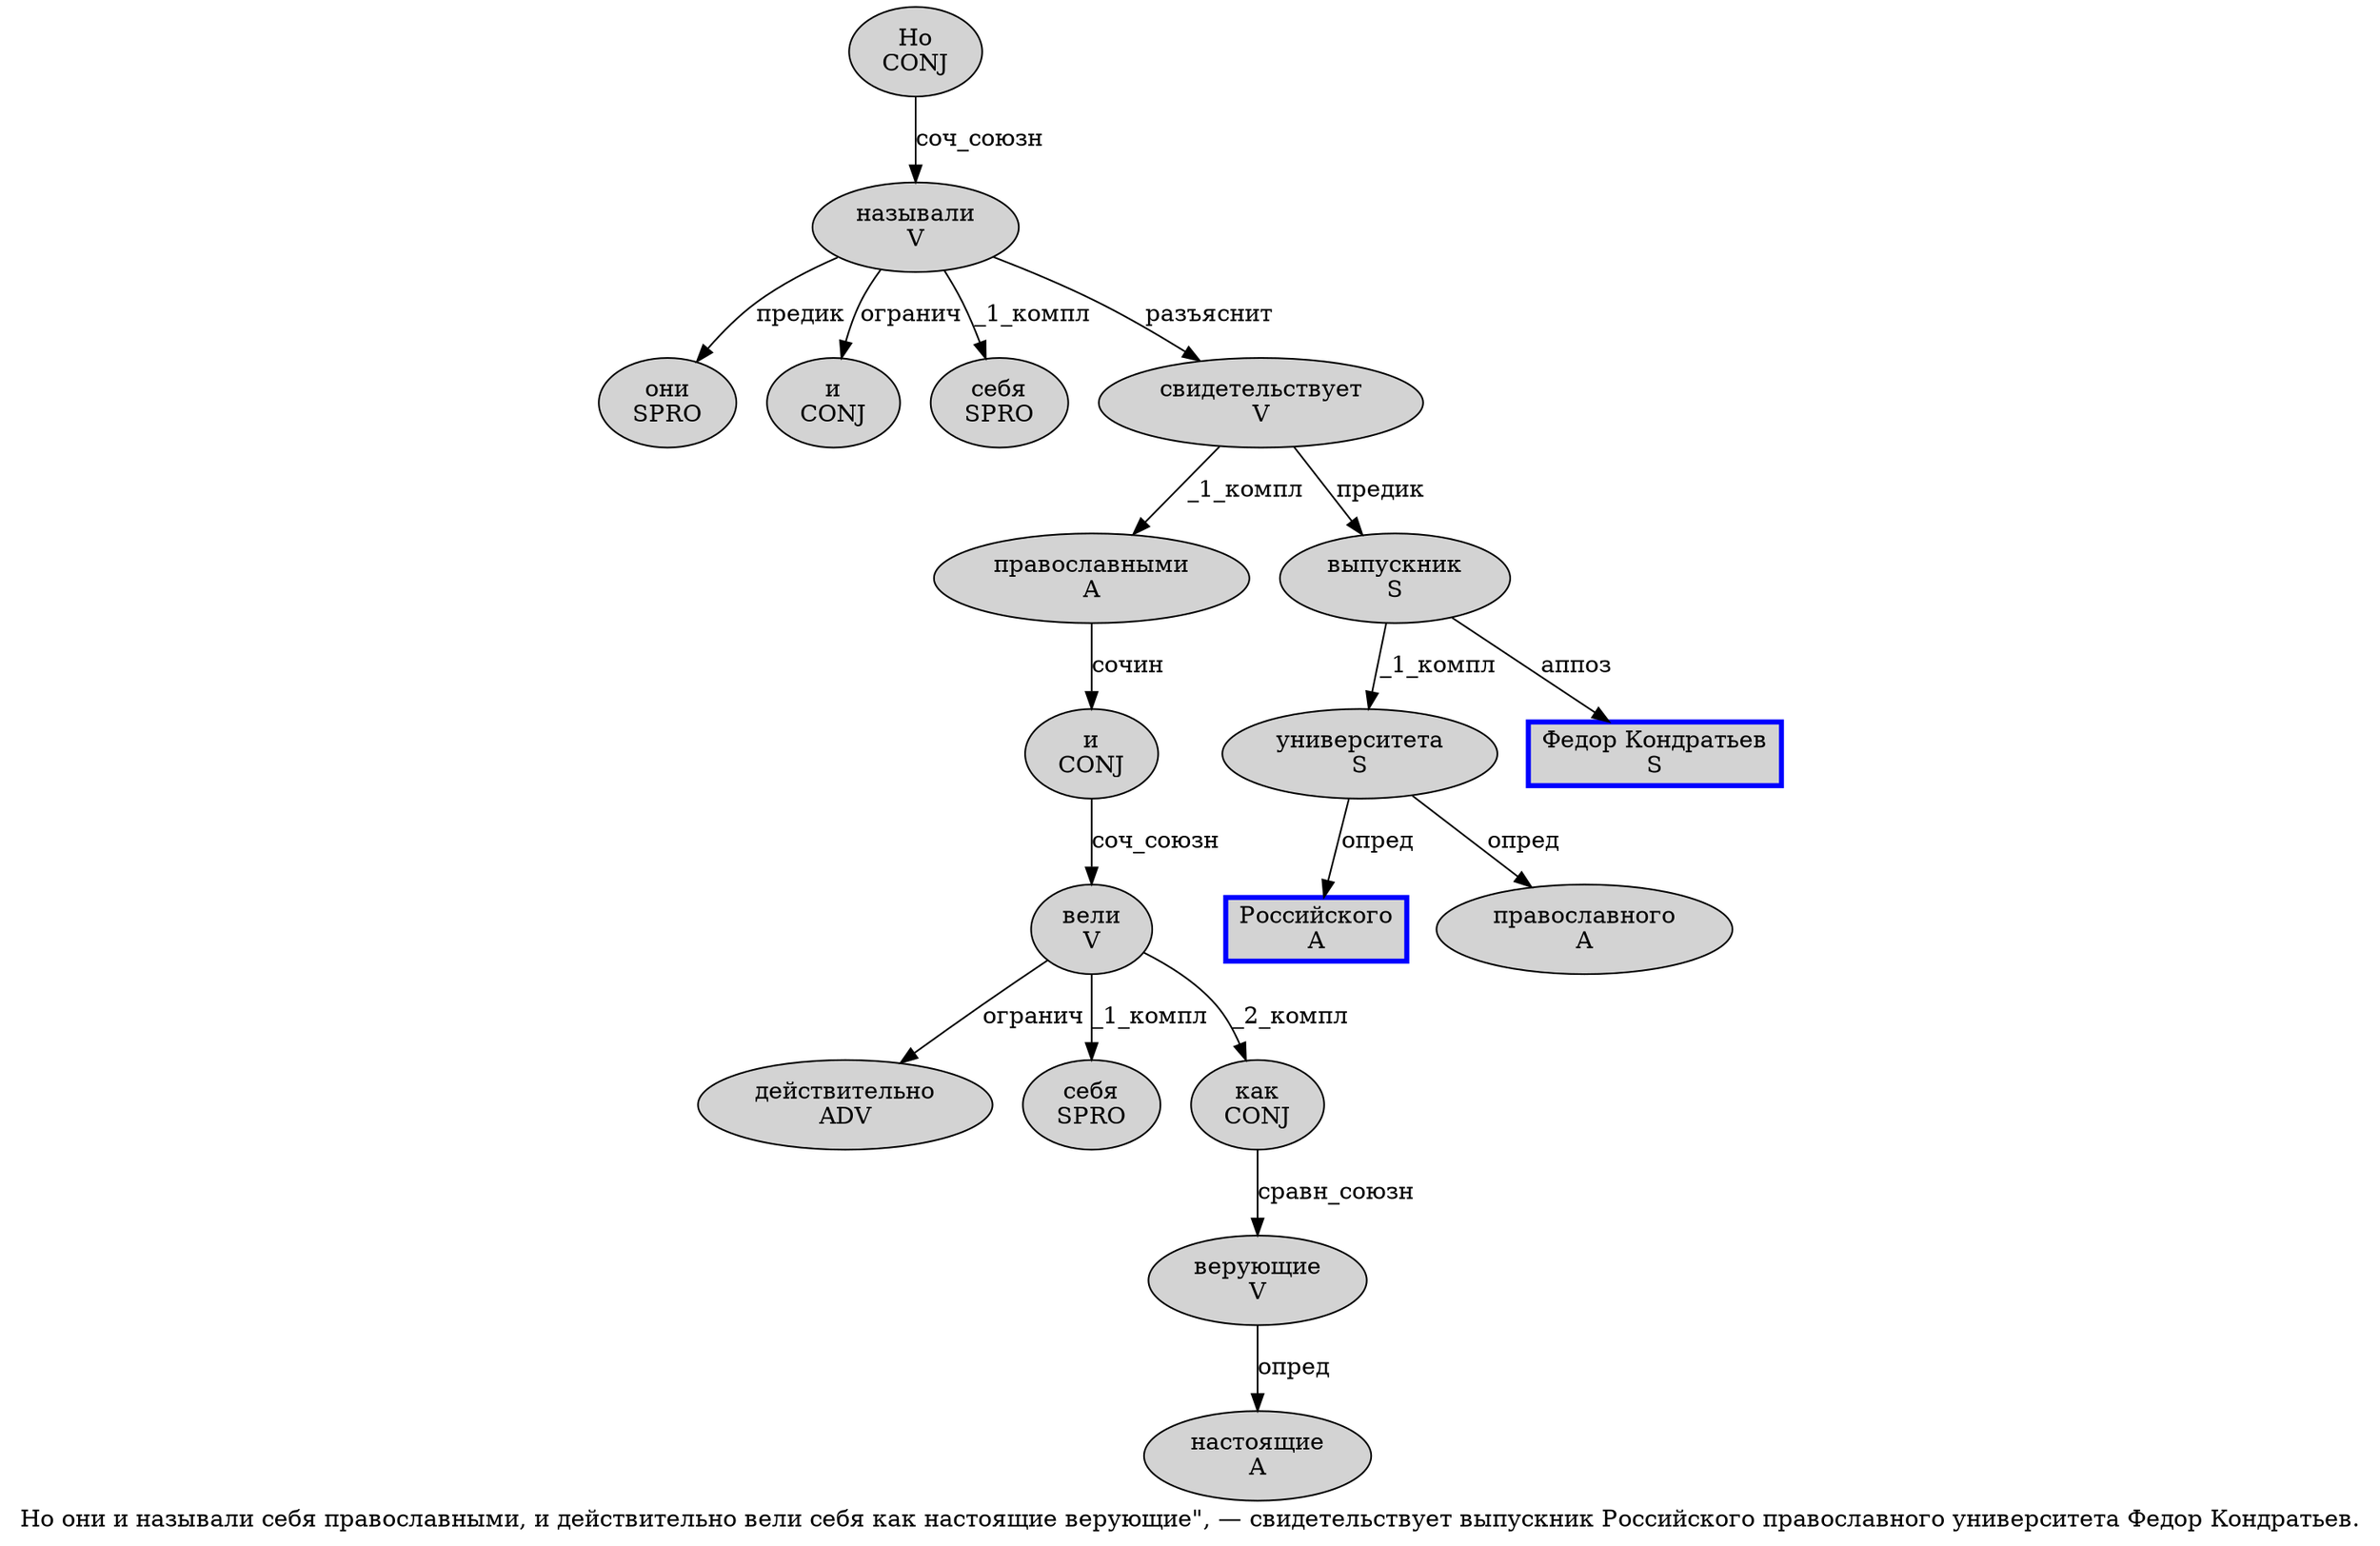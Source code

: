digraph SENTENCE_832 {
	graph [label="Но они и называли себя православными, и действительно вели себя как настоящие верующие\", — свидетельствует выпускник Российского православного университета Федор Кондратьев."]
	node [style=filled]
		0 [label="Но
CONJ" color="" fillcolor=lightgray penwidth=1 shape=ellipse]
		1 [label="они
SPRO" color="" fillcolor=lightgray penwidth=1 shape=ellipse]
		2 [label="и
CONJ" color="" fillcolor=lightgray penwidth=1 shape=ellipse]
		3 [label="называли
V" color="" fillcolor=lightgray penwidth=1 shape=ellipse]
		4 [label="себя
SPRO" color="" fillcolor=lightgray penwidth=1 shape=ellipse]
		5 [label="православными
A" color="" fillcolor=lightgray penwidth=1 shape=ellipse]
		7 [label="и
CONJ" color="" fillcolor=lightgray penwidth=1 shape=ellipse]
		8 [label="действительно
ADV" color="" fillcolor=lightgray penwidth=1 shape=ellipse]
		9 [label="вели
V" color="" fillcolor=lightgray penwidth=1 shape=ellipse]
		10 [label="себя
SPRO" color="" fillcolor=lightgray penwidth=1 shape=ellipse]
		11 [label="как
CONJ" color="" fillcolor=lightgray penwidth=1 shape=ellipse]
		12 [label="настоящие
A" color="" fillcolor=lightgray penwidth=1 shape=ellipse]
		13 [label="верующие
V" color="" fillcolor=lightgray penwidth=1 shape=ellipse]
		17 [label="свидетельствует
V" color="" fillcolor=lightgray penwidth=1 shape=ellipse]
		18 [label="выпускник
S" color="" fillcolor=lightgray penwidth=1 shape=ellipse]
		19 [label="Российского
A" color=blue fillcolor=lightgray penwidth=3 shape=box]
		20 [label="православного
A" color="" fillcolor=lightgray penwidth=1 shape=ellipse]
		21 [label="университета
S" color="" fillcolor=lightgray penwidth=1 shape=ellipse]
		22 [label="Федор Кондратьев
S" color=blue fillcolor=lightgray penwidth=3 shape=box]
			11 -> 13 [label="сравн_союзн"]
			17 -> 5 [label="_1_компл"]
			17 -> 18 [label="предик"]
			7 -> 9 [label="соч_союзн"]
			9 -> 8 [label="огранич"]
			9 -> 10 [label="_1_компл"]
			9 -> 11 [label="_2_компл"]
			5 -> 7 [label="сочин"]
			3 -> 1 [label="предик"]
			3 -> 2 [label="огранич"]
			3 -> 4 [label="_1_компл"]
			3 -> 17 [label="разъяснит"]
			21 -> 19 [label="опред"]
			21 -> 20 [label="опред"]
			13 -> 12 [label="опред"]
			18 -> 21 [label="_1_компл"]
			18 -> 22 [label="аппоз"]
			0 -> 3 [label="соч_союзн"]
}
